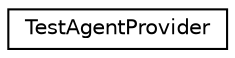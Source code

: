 digraph "Graphical Class Hierarchy"
{
  edge [fontname="Helvetica",fontsize="10",labelfontname="Helvetica",labelfontsize="10"];
  node [fontname="Helvetica",fontsize="10",shape=record];
  rankdir="LR";
  Node1 [label="TestAgentProvider",height=0.2,width=0.4,color="black", fillcolor="white", style="filled",URL="$class_test_agent_provider.html"];
}
